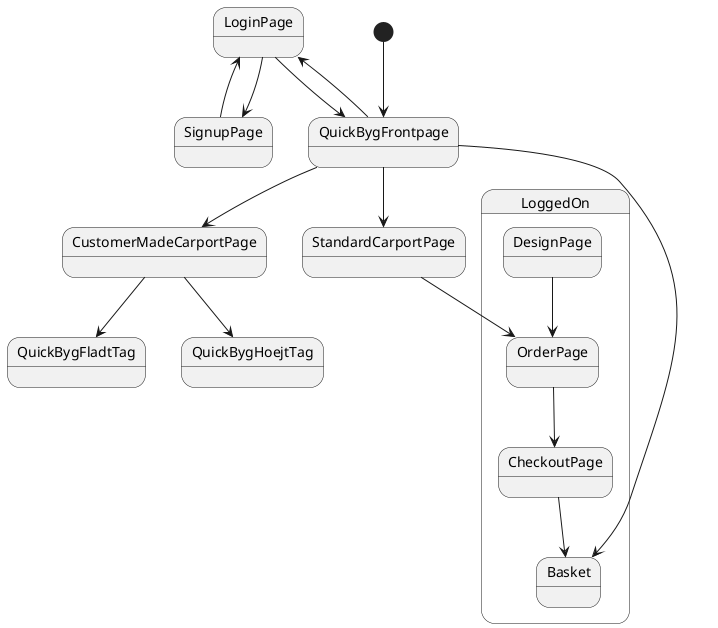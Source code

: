 @startuml
'https://plantuml.com/activity-diagram-beta

[*] --> QuickBygFrontpage
QuickBygFrontpage --> StandardCarportPage
QuickBygFrontpage --> LoginPage
LoginPage --> QuickBygFrontpage
QuickBygFrontpage --> CustomerMadeCarportPage
LoginPage --> SignupPage
LoginPage <-- SignupPage
CustomerMadeCarportPage -->  QuickBygFladtTag
CustomerMadeCarportPage --> QuickBygHoejtTag




state LoggedOn {
QuickBygFrontpage --> Basket
StandardCarportPage --> OrderPage
DesignPage --> OrderPage
OrderPage --> CheckoutPage
CheckoutPage --> Basket

}

@enduml
